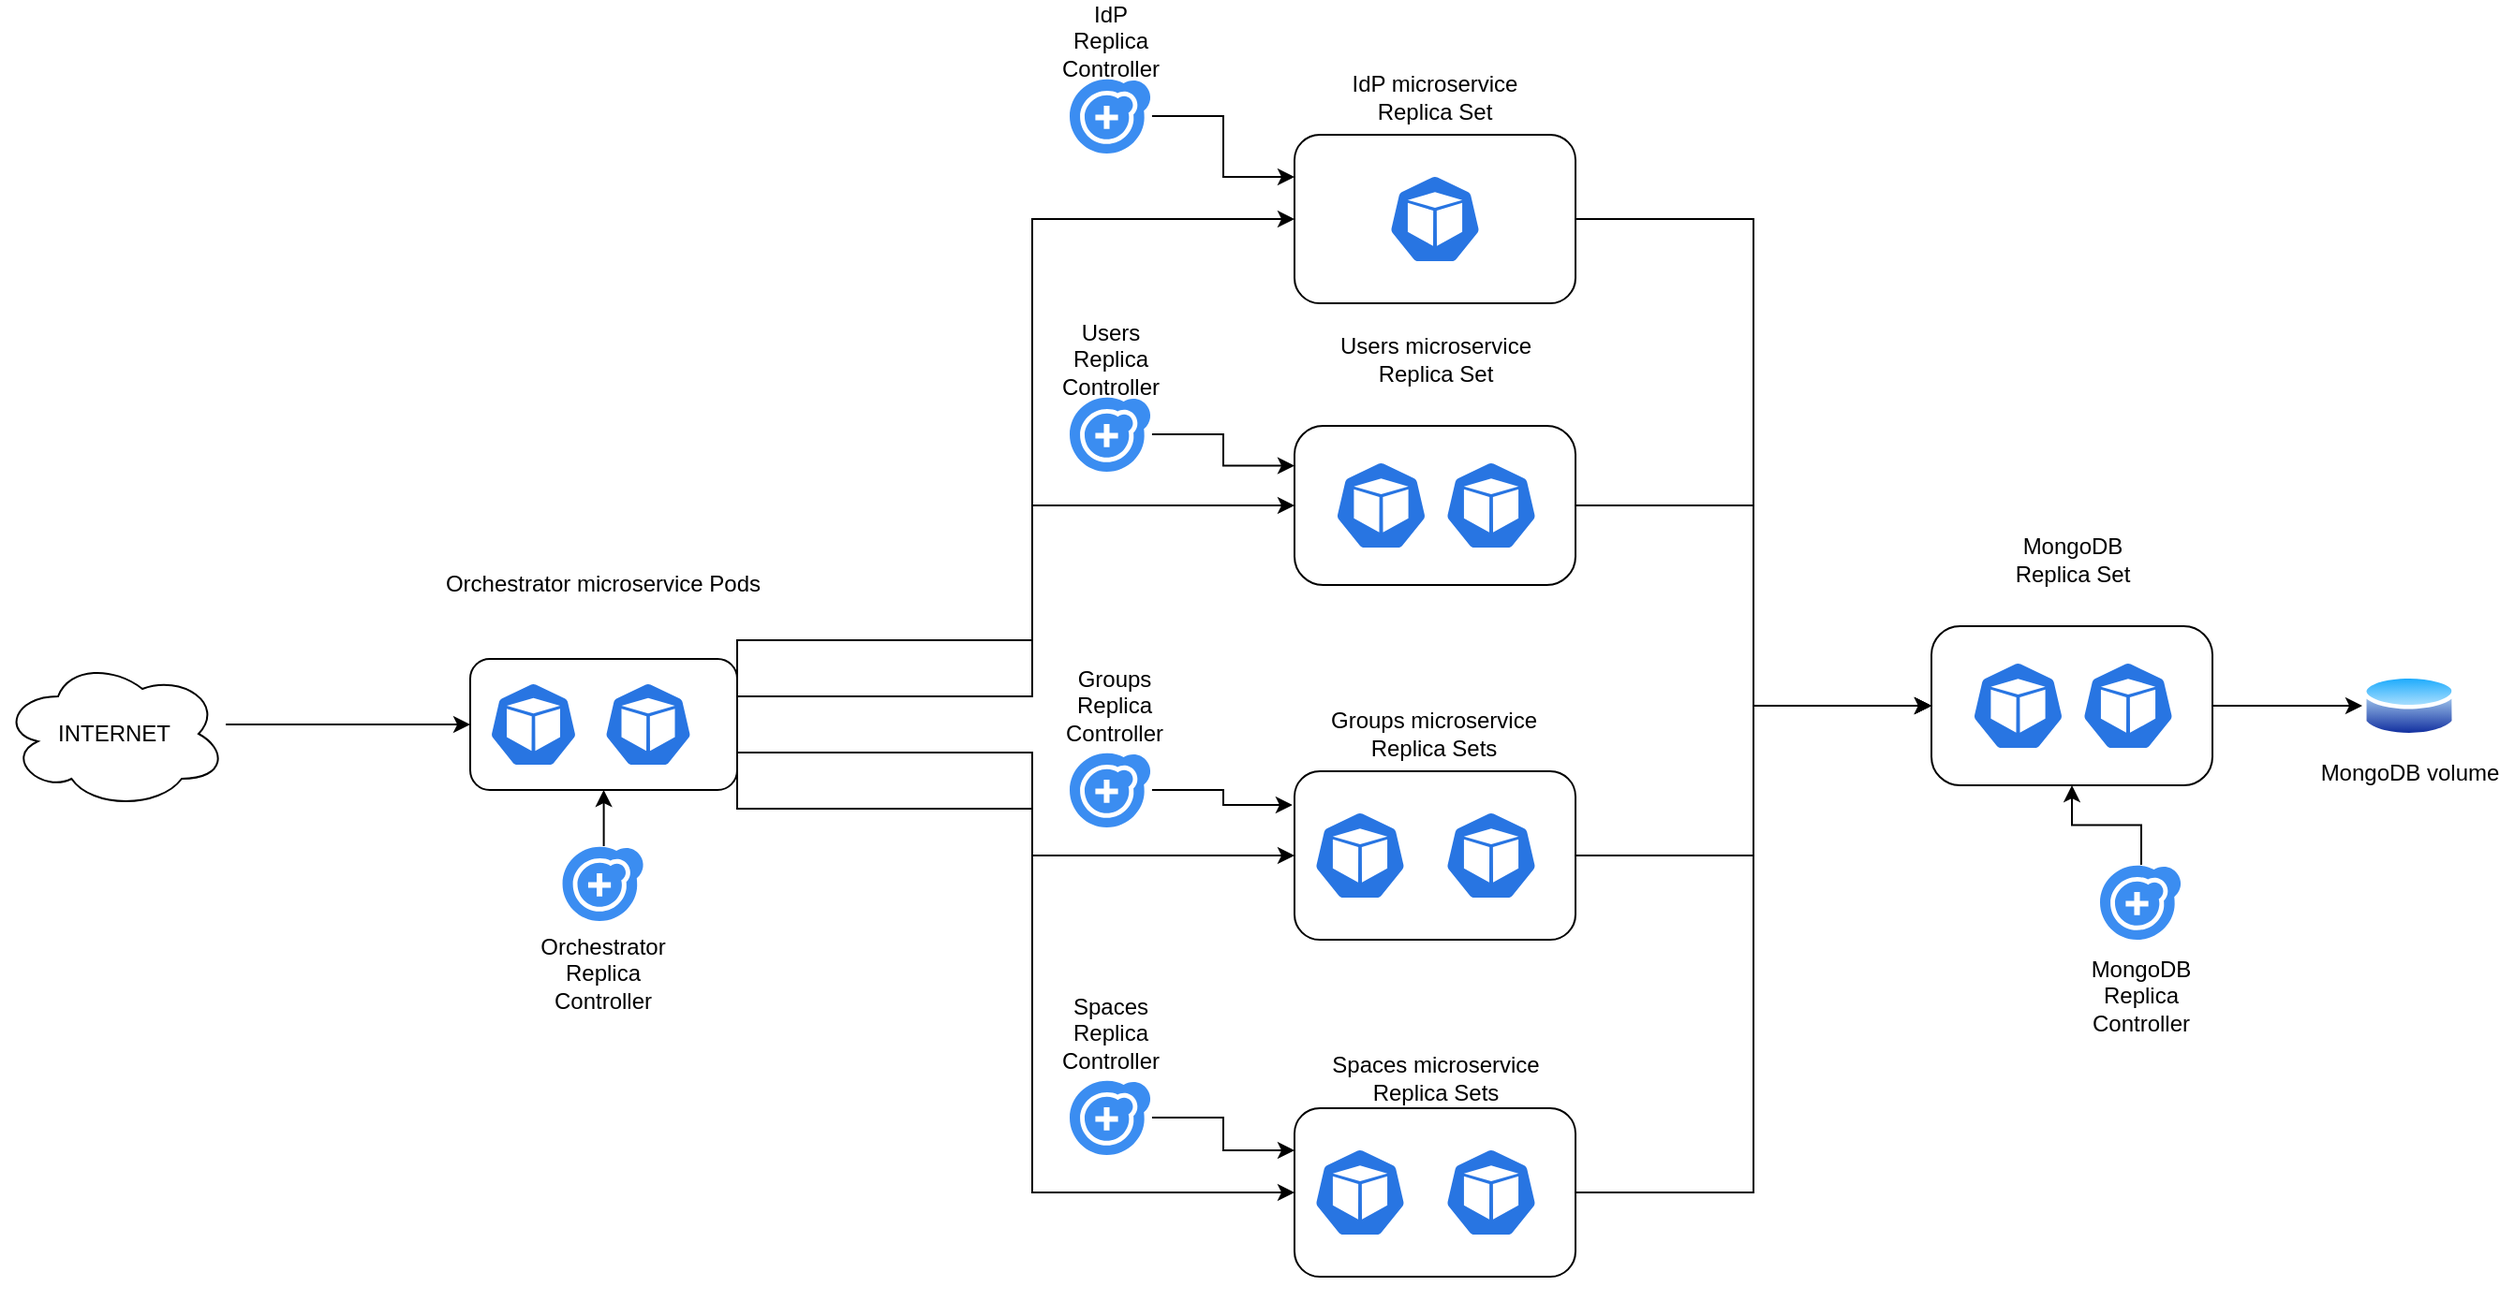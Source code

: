 <mxfile>
    <diagram id="lZ0zdAxzuLYZgMzkoZYn" name="Pagina-1">
        <mxGraphModel dx="2142" dy="812" grid="1" gridSize="10" guides="1" tooltips="1" connect="1" arrows="1" fold="1" page="1" pageScale="1" pageWidth="827" pageHeight="1169" math="0" shadow="0">
            <root>
                <mxCell id="0"/>
                <mxCell id="1" parent="0"/>
                <mxCell id="6" style="edgeStyle=orthogonalEdgeStyle;rounded=0;orthogonalLoop=1;jettySize=auto;html=1;" parent="1" source="4" edge="1">
                    <mxGeometry relative="1" as="geometry">
                        <Array as="points">
                            <mxPoint x="-13" y="395"/>
                            <mxPoint x="-13" y="395"/>
                        </Array>
                        <mxPoint x="10" y="395.059" as="targetPoint"/>
                    </mxGeometry>
                </mxCell>
                <mxCell id="4" value="INTERNET" style="ellipse;shape=cloud;whiteSpace=wrap;html=1;" parent="1" vertex="1">
                    <mxGeometry x="-240" y="360" width="120" height="80" as="geometry"/>
                </mxCell>
                <mxCell id="13" value="" style="group" parent="1" vertex="1" connectable="0">
                    <mxGeometry x="450" y="10" width="150" height="160" as="geometry"/>
                </mxCell>
                <mxCell id="11" value="" style="rounded=1;whiteSpace=wrap;html=1;" parent="13" vertex="1">
                    <mxGeometry y="70" width="150" height="90" as="geometry"/>
                </mxCell>
                <mxCell id="2" value="" style="html=1;dashed=0;whitespace=wrap;fillColor=#2875E2;strokeColor=#ffffff;points=[[0.005,0.63,0],[0.1,0.2,0],[0.9,0.2,0],[0.5,0,0],[0.995,0.63,0],[0.72,0.99,0],[0.5,1,0],[0.28,0.99,0]];shape=mxgraph.kubernetes.icon;prIcon=pod" parent="13" vertex="1">
                    <mxGeometry x="50" y="91" width="50" height="48" as="geometry"/>
                </mxCell>
                <mxCell id="12" value="IdP microservice Replica Set" style="text;html=1;strokeColor=none;fillColor=none;align=center;verticalAlign=middle;whiteSpace=wrap;rounded=0;" parent="13" vertex="1">
                    <mxGeometry x="21.25" y="40" width="107.5" height="20" as="geometry"/>
                </mxCell>
                <mxCell id="14" value="" style="group" parent="1" vertex="1" connectable="0">
                    <mxGeometry x="450" y="193" width="150" height="150" as="geometry"/>
                </mxCell>
                <mxCell id="15" value="" style="rounded=1;whiteSpace=wrap;html=1;arcSize=18;" parent="14" vertex="1">
                    <mxGeometry y="42.5" width="150" height="85" as="geometry"/>
                </mxCell>
                <mxCell id="16" value="" style="html=1;dashed=0;whitespace=wrap;fillColor=#2875E2;strokeColor=#ffffff;points=[[0.005,0.63,0],[0.1,0.2,0],[0.9,0.2,0],[0.5,0,0],[0.995,0.63,0],[0.72,0.99,0],[0.5,1,0],[0.28,0.99,0]];shape=mxgraph.kubernetes.icon;prIcon=pod" parent="14" vertex="1">
                    <mxGeometry x="21.25" y="61" width="50" height="48" as="geometry"/>
                </mxCell>
                <mxCell id="18" value="" style="html=1;dashed=0;whitespace=wrap;fillColor=#2875E2;strokeColor=#ffffff;points=[[0.005,0.63,0],[0.1,0.2,0],[0.9,0.2,0],[0.5,0,0],[0.995,0.63,0],[0.72,0.99,0],[0.5,1,0],[0.28,0.99,0]];shape=mxgraph.kubernetes.icon;prIcon=pod" parent="14" vertex="1">
                    <mxGeometry x="80" y="61" width="50" height="48" as="geometry"/>
                </mxCell>
                <mxCell id="19" value="Users microservice Replica Set" style="text;html=1;strokeColor=none;fillColor=none;align=center;verticalAlign=middle;whiteSpace=wrap;rounded=0;" parent="14" vertex="1">
                    <mxGeometry x="21.25" y="-3" width="108.75" height="20" as="geometry"/>
                </mxCell>
                <mxCell id="21" value="" style="group" parent="1" vertex="1" connectable="0">
                    <mxGeometry x="450" y="380" width="150" height="150" as="geometry"/>
                </mxCell>
                <mxCell id="22" value="" style="rounded=1;whiteSpace=wrap;html=1;" parent="21" vertex="1">
                    <mxGeometry y="40" width="150" height="90" as="geometry"/>
                </mxCell>
                <mxCell id="23" value="" style="html=1;dashed=0;whitespace=wrap;fillColor=#2875E2;strokeColor=#ffffff;points=[[0.005,0.63,0],[0.1,0.2,0],[0.9,0.2,0],[0.5,0,0],[0.995,0.63,0],[0.72,0.99,0],[0.5,1,0],[0.28,0.99,0]];shape=mxgraph.kubernetes.icon;prIcon=pod" parent="21" vertex="1">
                    <mxGeometry x="10" y="61" width="50" height="48" as="geometry"/>
                </mxCell>
                <mxCell id="25" value="" style="html=1;dashed=0;whitespace=wrap;fillColor=#2875E2;strokeColor=#ffffff;points=[[0.005,0.63,0],[0.1,0.2,0],[0.9,0.2,0],[0.5,0,0],[0.995,0.63,0],[0.72,0.99,0],[0.5,1,0],[0.28,0.99,0]];shape=mxgraph.kubernetes.icon;prIcon=pod" parent="21" vertex="1">
                    <mxGeometry x="80" y="61" width="50" height="48" as="geometry"/>
                </mxCell>
                <mxCell id="26" value="Groups microservice Replica Sets" style="text;html=1;strokeColor=none;fillColor=none;align=center;verticalAlign=middle;whiteSpace=wrap;rounded=0;" parent="21" vertex="1">
                    <mxGeometry y="10" width="148.75" height="20" as="geometry"/>
                </mxCell>
                <mxCell id="27" value="" style="group" parent="1" vertex="1" connectable="0">
                    <mxGeometry x="450" y="560" width="150" height="150" as="geometry"/>
                </mxCell>
                <mxCell id="28" value="" style="rounded=1;whiteSpace=wrap;html=1;" parent="27" vertex="1">
                    <mxGeometry y="40" width="150" height="90" as="geometry"/>
                </mxCell>
                <mxCell id="29" value="" style="html=1;dashed=0;whitespace=wrap;fillColor=#2875E2;strokeColor=#ffffff;points=[[0.005,0.63,0],[0.1,0.2,0],[0.9,0.2,0],[0.5,0,0],[0.995,0.63,0],[0.72,0.99,0],[0.5,1,0],[0.28,0.99,0]];shape=mxgraph.kubernetes.icon;prIcon=pod" parent="27" vertex="1">
                    <mxGeometry x="10" y="61" width="50" height="48" as="geometry"/>
                </mxCell>
                <mxCell id="31" value="" style="html=1;dashed=0;whitespace=wrap;fillColor=#2875E2;strokeColor=#ffffff;points=[[0.005,0.63,0],[0.1,0.2,0],[0.9,0.2,0],[0.5,0,0],[0.995,0.63,0],[0.72,0.99,0],[0.5,1,0],[0.28,0.99,0]];shape=mxgraph.kubernetes.icon;prIcon=pod" parent="27" vertex="1">
                    <mxGeometry x="80" y="61" width="50" height="48" as="geometry"/>
                </mxCell>
                <mxCell id="32" value="Spaces microservice Replica Sets" style="text;html=1;strokeColor=none;fillColor=none;align=center;verticalAlign=middle;whiteSpace=wrap;rounded=0;" parent="27" vertex="1">
                    <mxGeometry x="5.62" y="14" width="138.75" height="20" as="geometry"/>
                </mxCell>
                <mxCell id="46" value="" style="group" parent="1" vertex="1" connectable="0">
                    <mxGeometry x="10" y="310" width="190" height="150" as="geometry"/>
                </mxCell>
                <mxCell id="47" value="" style="rounded=1;whiteSpace=wrap;html=1;" parent="46" vertex="1">
                    <mxGeometry y="50" width="142.5" height="70" as="geometry"/>
                </mxCell>
                <mxCell id="48" value="" style="html=1;dashed=0;whitespace=wrap;fillColor=#2875E2;strokeColor=#ffffff;points=[[0.005,0.63,0],[0.1,0.2,0],[0.9,0.2,0],[0.5,0,0],[0.995,0.63,0],[0.72,0.99,0],[0.5,1,0],[0.28,0.99,0]];shape=mxgraph.kubernetes.icon;prIcon=pod" parent="46" vertex="1">
                    <mxGeometry x="10" y="61" width="47.5" height="48" as="geometry"/>
                </mxCell>
                <mxCell id="50" value="" style="html=1;dashed=0;whitespace=wrap;fillColor=#2875E2;strokeColor=#ffffff;points=[[0.005,0.63,0],[0.1,0.2,0],[0.9,0.2,0],[0.5,0,0],[0.995,0.63,0],[0.72,0.99,0],[0.5,1,0],[0.28,0.99,0]];shape=mxgraph.kubernetes.icon;prIcon=pod" parent="46" vertex="1">
                    <mxGeometry x="71.25" y="61" width="47.5" height="48" as="geometry"/>
                </mxCell>
                <mxCell id="51" value="Orchestrator microservice Pods" style="text;html=1;strokeColor=none;fillColor=none;align=center;verticalAlign=middle;whiteSpace=wrap;rounded=0;" parent="46" vertex="1">
                    <mxGeometry x="-27.901" width="198.312" height="20" as="geometry"/>
                </mxCell>
                <mxCell id="67" style="edgeStyle=orthogonalEdgeStyle;rounded=0;orthogonalLoop=1;jettySize=auto;html=1;entryX=0;entryY=0.5;entryDx=0;entryDy=0;exitX=1;exitY=0.25;exitDx=0;exitDy=0;" parent="1" source="47" target="11" edge="1">
                    <mxGeometry relative="1" as="geometry">
                        <Array as="points">
                            <mxPoint x="152" y="350"/>
                            <mxPoint x="310" y="350"/>
                            <mxPoint x="310" y="125"/>
                        </Array>
                        <mxPoint x="245.824" y="350" as="sourcePoint"/>
                    </mxGeometry>
                </mxCell>
                <mxCell id="68" style="edgeStyle=orthogonalEdgeStyle;rounded=0;orthogonalLoop=1;jettySize=auto;html=1;entryX=0;entryY=0.5;entryDx=0;entryDy=0;exitX=1;exitY=0.25;exitDx=0;exitDy=0;" parent="1" source="47" target="15" edge="1">
                    <mxGeometry relative="1" as="geometry">
                        <Array as="points">
                            <mxPoint x="152" y="380"/>
                            <mxPoint x="310" y="380"/>
                            <mxPoint x="310" y="278"/>
                        </Array>
                        <mxPoint x="245.824" y="380" as="sourcePoint"/>
                    </mxGeometry>
                </mxCell>
                <mxCell id="69" style="edgeStyle=orthogonalEdgeStyle;rounded=0;orthogonalLoop=1;jettySize=auto;html=1;entryX=0;entryY=0.5;entryDx=0;entryDy=0;exitX=1;exitY=0.75;exitDx=0;exitDy=0;" parent="1" source="47" target="22" edge="1">
                    <mxGeometry relative="1" as="geometry">
                        <Array as="points">
                            <mxPoint x="152" y="440"/>
                            <mxPoint x="310" y="440"/>
                            <mxPoint x="310" y="465"/>
                        </Array>
                        <mxPoint x="245.824" y="440" as="sourcePoint"/>
                    </mxGeometry>
                </mxCell>
                <mxCell id="70" style="edgeStyle=orthogonalEdgeStyle;rounded=0;orthogonalLoop=1;jettySize=auto;html=1;entryX=0;entryY=0.5;entryDx=0;entryDy=0;exitX=1;exitY=0.75;exitDx=0;exitDy=0;" parent="1" source="47" target="28" edge="1">
                    <mxGeometry relative="1" as="geometry">
                        <Array as="points">
                            <mxPoint x="152" y="410"/>
                            <mxPoint x="310" y="410"/>
                            <mxPoint x="310" y="645"/>
                        </Array>
                        <mxPoint x="245.824" y="410" as="sourcePoint"/>
                    </mxGeometry>
                </mxCell>
                <mxCell id="109" style="edgeStyle=orthogonalEdgeStyle;rounded=0;orthogonalLoop=1;jettySize=auto;html=1;entryX=0;entryY=0.25;entryDx=0;entryDy=0;" parent="1" source="98" target="11" edge="1">
                    <mxGeometry relative="1" as="geometry"/>
                </mxCell>
                <mxCell id="98" value="" style="html=1;aspect=fixed;strokeColor=none;shadow=0;align=center;verticalAlign=top;fillColor=#3B8DF1;shape=mxgraph.gcp2.replication_controller" parent="1" vertex="1">
                    <mxGeometry x="330" y="50" width="43.96" height="40" as="geometry"/>
                </mxCell>
                <mxCell id="106" style="edgeStyle=orthogonalEdgeStyle;rounded=0;orthogonalLoop=1;jettySize=auto;html=1;entryX=0;entryY=0.25;entryDx=0;entryDy=0;" parent="1" source="105" target="15" edge="1">
                    <mxGeometry relative="1" as="geometry">
                        <mxPoint x="430" y="240" as="targetPoint"/>
                    </mxGeometry>
                </mxCell>
                <mxCell id="105" value="" style="html=1;aspect=fixed;strokeColor=none;shadow=0;align=center;verticalAlign=top;fillColor=#3B8DF1;shape=mxgraph.gcp2.replication_controller" parent="1" vertex="1">
                    <mxGeometry x="330" y="220" width="43.96" height="40" as="geometry"/>
                </mxCell>
                <mxCell id="110" style="edgeStyle=orthogonalEdgeStyle;rounded=0;orthogonalLoop=1;jettySize=auto;html=1;entryX=-0.007;entryY=0.2;entryDx=0;entryDy=0;entryPerimeter=0;" parent="1" source="107" target="22" edge="1">
                    <mxGeometry relative="1" as="geometry"/>
                </mxCell>
                <mxCell id="107" value="" style="html=1;aspect=fixed;strokeColor=none;shadow=0;align=center;verticalAlign=top;fillColor=#3B8DF1;shape=mxgraph.gcp2.replication_controller" parent="1" vertex="1">
                    <mxGeometry x="330" y="410" width="43.96" height="40" as="geometry"/>
                </mxCell>
                <mxCell id="111" style="edgeStyle=orthogonalEdgeStyle;rounded=0;orthogonalLoop=1;jettySize=auto;html=1;entryX=0;entryY=0.25;entryDx=0;entryDy=0;" parent="1" source="108" target="28" edge="1">
                    <mxGeometry relative="1" as="geometry">
                        <mxPoint x="440" y="610" as="targetPoint"/>
                    </mxGeometry>
                </mxCell>
                <mxCell id="108" value="" style="html=1;aspect=fixed;strokeColor=none;shadow=0;align=center;verticalAlign=top;fillColor=#3B8DF1;shape=mxgraph.gcp2.replication_controller" parent="1" vertex="1">
                    <mxGeometry x="330" y="585" width="43.96" height="40" as="geometry"/>
                </mxCell>
                <mxCell id="112" value="IdP Replica Controller" style="text;html=1;strokeColor=none;fillColor=none;align=center;verticalAlign=middle;whiteSpace=wrap;rounded=0;" parent="1" vertex="1">
                    <mxGeometry x="331.98" y="20" width="40" height="20" as="geometry"/>
                </mxCell>
                <mxCell id="113" value="Users Replica Controller" style="text;html=1;strokeColor=none;fillColor=none;align=center;verticalAlign=middle;whiteSpace=wrap;rounded=0;" parent="1" vertex="1">
                    <mxGeometry x="331.98" y="190" width="40" height="20" as="geometry"/>
                </mxCell>
                <mxCell id="114" value="Groups Replica Controller" style="text;html=1;strokeColor=none;fillColor=none;align=center;verticalAlign=middle;whiteSpace=wrap;rounded=0;" parent="1" vertex="1">
                    <mxGeometry x="333.96" y="375" width="40" height="20" as="geometry"/>
                </mxCell>
                <mxCell id="115" value="Spaces Replica Controller" style="text;html=1;strokeColor=none;fillColor=none;align=center;verticalAlign=middle;whiteSpace=wrap;rounded=0;" parent="1" vertex="1">
                    <mxGeometry x="331.98" y="550" width="40" height="20" as="geometry"/>
                </mxCell>
                <mxCell id="117" value="MongoDB volume" style="aspect=fixed;perimeter=ellipsePerimeter;html=1;align=center;shadow=0;dashed=0;spacingTop=3;image;image=img/lib/active_directory/database.svg;" parent="1" vertex="1">
                    <mxGeometry x="1020" y="366.5" width="50" height="37" as="geometry"/>
                </mxCell>
                <mxCell id="120" style="edgeStyle=orthogonalEdgeStyle;rounded=0;orthogonalLoop=1;jettySize=auto;html=1;entryX=0;entryY=0.5;entryDx=0;entryDy=0;exitX=1;exitY=0.5;exitDx=0;exitDy=0;" parent="1" source="130" target="117" edge="1">
                    <mxGeometry relative="1" as="geometry">
                        <mxPoint x="980" y="319.059" as="sourcePoint"/>
                    </mxGeometry>
                </mxCell>
                <mxCell id="125" style="edgeStyle=orthogonalEdgeStyle;rounded=0;orthogonalLoop=1;jettySize=auto;html=1;" parent="1" source="124" target="47" edge="1">
                    <mxGeometry relative="1" as="geometry"/>
                </mxCell>
                <mxCell id="124" value="" style="html=1;aspect=fixed;strokeColor=none;shadow=0;align=center;verticalAlign=top;fillColor=#3B8DF1;shape=mxgraph.gcp2.replication_controller" parent="1" vertex="1">
                    <mxGeometry x="59.27" y="460" width="43.96" height="40" as="geometry"/>
                </mxCell>
                <mxCell id="126" value="Orchestrator Replica Controller" style="text;html=1;strokeColor=none;fillColor=none;align=center;verticalAlign=middle;whiteSpace=wrap;rounded=0;" parent="1" vertex="1">
                    <mxGeometry x="61.25" y="518" width="40" height="20" as="geometry"/>
                </mxCell>
                <mxCell id="129" value="" style="group" vertex="1" connectable="0" parent="1">
                    <mxGeometry x="790" y="300" width="150" height="150" as="geometry"/>
                </mxCell>
                <mxCell id="130" value="" style="rounded=1;whiteSpace=wrap;html=1;arcSize=18;" vertex="1" parent="129">
                    <mxGeometry y="42.5" width="150" height="85" as="geometry"/>
                </mxCell>
                <mxCell id="131" value="" style="html=1;dashed=0;whitespace=wrap;fillColor=#2875E2;strokeColor=#ffffff;points=[[0.005,0.63,0],[0.1,0.2,0],[0.9,0.2,0],[0.5,0,0],[0.995,0.63,0],[0.72,0.99,0],[0.5,1,0],[0.28,0.99,0]];shape=mxgraph.kubernetes.icon;prIcon=pod" vertex="1" parent="129">
                    <mxGeometry x="21.25" y="61" width="50" height="48" as="geometry"/>
                </mxCell>
                <mxCell id="132" value="" style="html=1;dashed=0;whitespace=wrap;fillColor=#2875E2;strokeColor=#ffffff;points=[[0.005,0.63,0],[0.1,0.2,0],[0.9,0.2,0],[0.5,0,0],[0.995,0.63,0],[0.72,0.99,0],[0.5,1,0],[0.28,0.99,0]];shape=mxgraph.kubernetes.icon;prIcon=pod" vertex="1" parent="129">
                    <mxGeometry x="80" y="61" width="50" height="48" as="geometry"/>
                </mxCell>
                <mxCell id="133" value="MongoDB&lt;br&gt;Replica Set" style="text;html=1;strokeColor=none;fillColor=none;align=center;verticalAlign=middle;whiteSpace=wrap;rounded=0;" vertex="1" parent="129">
                    <mxGeometry x="21.25" y="-3" width="108.75" height="20" as="geometry"/>
                </mxCell>
                <mxCell id="139" style="edgeStyle=orthogonalEdgeStyle;rounded=0;orthogonalLoop=1;jettySize=auto;html=1;" edge="1" parent="1" source="134" target="130">
                    <mxGeometry relative="1" as="geometry"/>
                </mxCell>
                <mxCell id="134" value="" style="html=1;aspect=fixed;strokeColor=none;shadow=0;align=center;verticalAlign=top;fillColor=#3B8DF1;shape=mxgraph.gcp2.replication_controller" vertex="1" parent="1">
                    <mxGeometry x="880" y="470" width="43.96" height="40" as="geometry"/>
                </mxCell>
                <mxCell id="135" value="MongoDB Replica Controller" style="text;html=1;strokeColor=none;fillColor=none;align=center;verticalAlign=middle;whiteSpace=wrap;rounded=0;" vertex="1" parent="1">
                    <mxGeometry x="881.98" y="530" width="40" height="20" as="geometry"/>
                </mxCell>
                <mxCell id="140" style="edgeStyle=orthogonalEdgeStyle;rounded=0;orthogonalLoop=1;jettySize=auto;html=1;entryX=0;entryY=0.5;entryDx=0;entryDy=0;" edge="1" parent="1" source="11" target="130">
                    <mxGeometry relative="1" as="geometry"/>
                </mxCell>
                <mxCell id="141" style="edgeStyle=orthogonalEdgeStyle;rounded=0;orthogonalLoop=1;jettySize=auto;html=1;entryX=0;entryY=0.5;entryDx=0;entryDy=0;" edge="1" parent="1" source="15" target="130">
                    <mxGeometry relative="1" as="geometry"/>
                </mxCell>
                <mxCell id="142" style="edgeStyle=orthogonalEdgeStyle;rounded=0;orthogonalLoop=1;jettySize=auto;html=1;entryX=0;entryY=0.5;entryDx=0;entryDy=0;" edge="1" parent="1" source="22" target="130">
                    <mxGeometry relative="1" as="geometry"/>
                </mxCell>
                <mxCell id="143" style="edgeStyle=orthogonalEdgeStyle;rounded=0;orthogonalLoop=1;jettySize=auto;html=1;entryX=0;entryY=0.5;entryDx=0;entryDy=0;" edge="1" parent="1" source="28" target="130">
                    <mxGeometry relative="1" as="geometry"/>
                </mxCell>
            </root>
        </mxGraphModel>
    </diagram>
</mxfile>